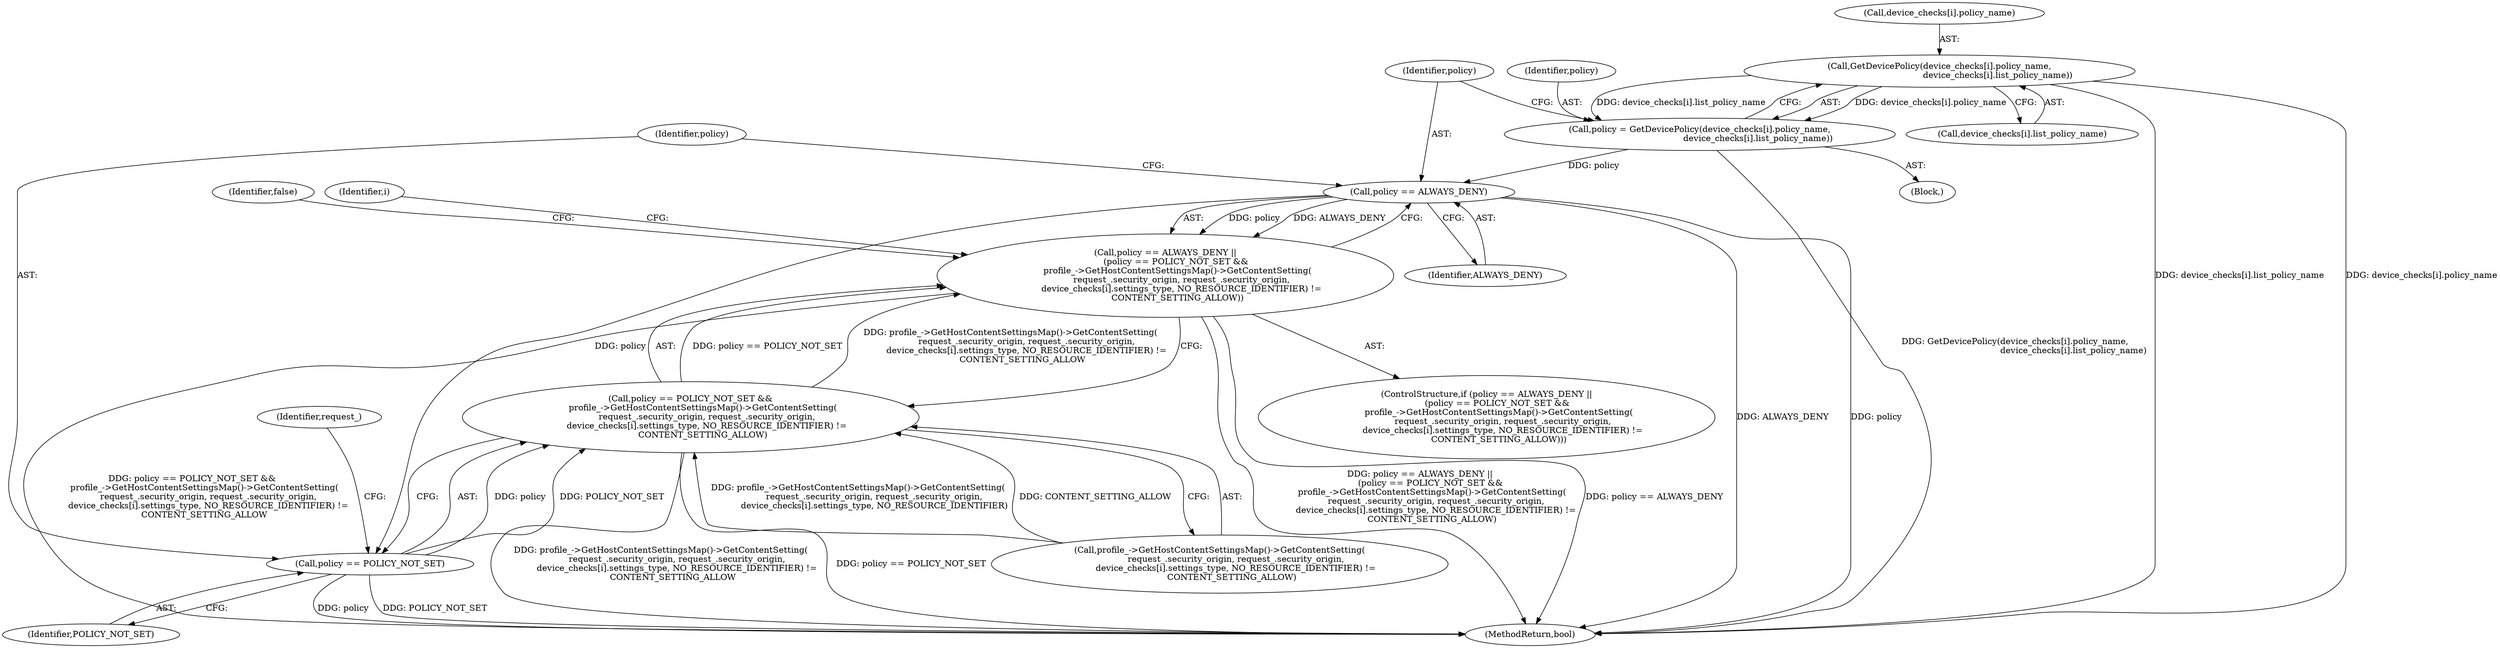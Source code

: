 digraph "1_Chrome_69827e08e9e0a30ce452589705d7336edaffd490_0@array" {
"1000133" [label="(Call,GetDevicePolicy(device_checks[i].policy_name,\n                                           device_checks[i].list_policy_name))"];
"1000131" [label="(Call,policy = GetDevicePolicy(device_checks[i].policy_name,\n                                           device_checks[i].list_policy_name))"];
"1000146" [label="(Call,policy == ALWAYS_DENY)"];
"1000145" [label="(Call,policy == ALWAYS_DENY ||\n        (policy == POLICY_NOT_SET &&\n         profile_->GetHostContentSettingsMap()->GetContentSetting(\n            request_.security_origin, request_.security_origin,\n            device_checks[i].settings_type, NO_RESOURCE_IDENTIFIER) !=\n         CONTENT_SETTING_ALLOW))"];
"1000150" [label="(Call,policy == POLICY_NOT_SET)"];
"1000149" [label="(Call,policy == POLICY_NOT_SET &&\n         profile_->GetHostContentSettingsMap()->GetContentSetting(\n            request_.security_origin, request_.security_origin,\n            device_checks[i].settings_type, NO_RESOURCE_IDENTIFIER) !=\n         CONTENT_SETTING_ALLOW)"];
"1000121" [label="(Block,)"];
"1000150" [label="(Call,policy == POLICY_NOT_SET)"];
"1000156" [label="(Identifier,request_)"];
"1000152" [label="(Identifier,POLICY_NOT_SET)"];
"1000145" [label="(Call,policy == ALWAYS_DENY ||\n        (policy == POLICY_NOT_SET &&\n         profile_->GetHostContentSettingsMap()->GetContentSetting(\n            request_.security_origin, request_.security_origin,\n            device_checks[i].settings_type, NO_RESOURCE_IDENTIFIER) !=\n         CONTENT_SETTING_ALLOW))"];
"1000132" [label="(Identifier,policy)"];
"1000153" [label="(Call,profile_->GetHostContentSettingsMap()->GetContentSetting(\n            request_.security_origin, request_.security_origin,\n            device_checks[i].settings_type, NO_RESOURCE_IDENTIFIER) !=\n         CONTENT_SETTING_ALLOW)"];
"1000147" [label="(Identifier,policy)"];
"1000148" [label="(Identifier,ALWAYS_DENY)"];
"1000146" [label="(Call,policy == ALWAYS_DENY)"];
"1000133" [label="(Call,GetDevicePolicy(device_checks[i].policy_name,\n                                           device_checks[i].list_policy_name))"];
"1000151" [label="(Identifier,policy)"];
"1000173" [label="(MethodReturn,bool)"];
"1000139" [label="(Call,device_checks[i].list_policy_name)"];
"1000170" [label="(Identifier,false)"];
"1000144" [label="(ControlStructure,if (policy == ALWAYS_DENY ||\n        (policy == POLICY_NOT_SET &&\n         profile_->GetHostContentSettingsMap()->GetContentSetting(\n            request_.security_origin, request_.security_origin,\n            device_checks[i].settings_type, NO_RESOURCE_IDENTIFIER) !=\n         CONTENT_SETTING_ALLOW)))"];
"1000120" [label="(Identifier,i)"];
"1000149" [label="(Call,policy == POLICY_NOT_SET &&\n         profile_->GetHostContentSettingsMap()->GetContentSetting(\n            request_.security_origin, request_.security_origin,\n            device_checks[i].settings_type, NO_RESOURCE_IDENTIFIER) !=\n         CONTENT_SETTING_ALLOW)"];
"1000131" [label="(Call,policy = GetDevicePolicy(device_checks[i].policy_name,\n                                           device_checks[i].list_policy_name))"];
"1000134" [label="(Call,device_checks[i].policy_name)"];
"1000133" -> "1000131"  [label="AST: "];
"1000133" -> "1000139"  [label="CFG: "];
"1000134" -> "1000133"  [label="AST: "];
"1000139" -> "1000133"  [label="AST: "];
"1000131" -> "1000133"  [label="CFG: "];
"1000133" -> "1000173"  [label="DDG: device_checks[i].list_policy_name"];
"1000133" -> "1000173"  [label="DDG: device_checks[i].policy_name"];
"1000133" -> "1000131"  [label="DDG: device_checks[i].policy_name"];
"1000133" -> "1000131"  [label="DDG: device_checks[i].list_policy_name"];
"1000131" -> "1000121"  [label="AST: "];
"1000132" -> "1000131"  [label="AST: "];
"1000147" -> "1000131"  [label="CFG: "];
"1000131" -> "1000173"  [label="DDG: GetDevicePolicy(device_checks[i].policy_name,\n                                           device_checks[i].list_policy_name)"];
"1000131" -> "1000146"  [label="DDG: policy"];
"1000146" -> "1000145"  [label="AST: "];
"1000146" -> "1000148"  [label="CFG: "];
"1000147" -> "1000146"  [label="AST: "];
"1000148" -> "1000146"  [label="AST: "];
"1000151" -> "1000146"  [label="CFG: "];
"1000145" -> "1000146"  [label="CFG: "];
"1000146" -> "1000173"  [label="DDG: ALWAYS_DENY"];
"1000146" -> "1000173"  [label="DDG: policy"];
"1000146" -> "1000145"  [label="DDG: policy"];
"1000146" -> "1000145"  [label="DDG: ALWAYS_DENY"];
"1000146" -> "1000150"  [label="DDG: policy"];
"1000145" -> "1000144"  [label="AST: "];
"1000145" -> "1000149"  [label="CFG: "];
"1000149" -> "1000145"  [label="AST: "];
"1000170" -> "1000145"  [label="CFG: "];
"1000120" -> "1000145"  [label="CFG: "];
"1000145" -> "1000173"  [label="DDG: policy == ALWAYS_DENY ||\n        (policy == POLICY_NOT_SET &&\n         profile_->GetHostContentSettingsMap()->GetContentSetting(\n            request_.security_origin, request_.security_origin,\n            device_checks[i].settings_type, NO_RESOURCE_IDENTIFIER) !=\n         CONTENT_SETTING_ALLOW)"];
"1000145" -> "1000173"  [label="DDG: policy == ALWAYS_DENY"];
"1000145" -> "1000173"  [label="DDG: policy == POLICY_NOT_SET &&\n         profile_->GetHostContentSettingsMap()->GetContentSetting(\n            request_.security_origin, request_.security_origin,\n            device_checks[i].settings_type, NO_RESOURCE_IDENTIFIER) !=\n         CONTENT_SETTING_ALLOW"];
"1000149" -> "1000145"  [label="DDG: policy == POLICY_NOT_SET"];
"1000149" -> "1000145"  [label="DDG: profile_->GetHostContentSettingsMap()->GetContentSetting(\n            request_.security_origin, request_.security_origin,\n            device_checks[i].settings_type, NO_RESOURCE_IDENTIFIER) !=\n         CONTENT_SETTING_ALLOW"];
"1000150" -> "1000149"  [label="AST: "];
"1000150" -> "1000152"  [label="CFG: "];
"1000151" -> "1000150"  [label="AST: "];
"1000152" -> "1000150"  [label="AST: "];
"1000156" -> "1000150"  [label="CFG: "];
"1000149" -> "1000150"  [label="CFG: "];
"1000150" -> "1000173"  [label="DDG: policy"];
"1000150" -> "1000173"  [label="DDG: POLICY_NOT_SET"];
"1000150" -> "1000149"  [label="DDG: policy"];
"1000150" -> "1000149"  [label="DDG: POLICY_NOT_SET"];
"1000149" -> "1000153"  [label="CFG: "];
"1000153" -> "1000149"  [label="AST: "];
"1000149" -> "1000173"  [label="DDG: profile_->GetHostContentSettingsMap()->GetContentSetting(\n            request_.security_origin, request_.security_origin,\n            device_checks[i].settings_type, NO_RESOURCE_IDENTIFIER) !=\n         CONTENT_SETTING_ALLOW"];
"1000149" -> "1000173"  [label="DDG: policy == POLICY_NOT_SET"];
"1000153" -> "1000149"  [label="DDG: profile_->GetHostContentSettingsMap()->GetContentSetting(\n            request_.security_origin, request_.security_origin,\n            device_checks[i].settings_type, NO_RESOURCE_IDENTIFIER)"];
"1000153" -> "1000149"  [label="DDG: CONTENT_SETTING_ALLOW"];
}
